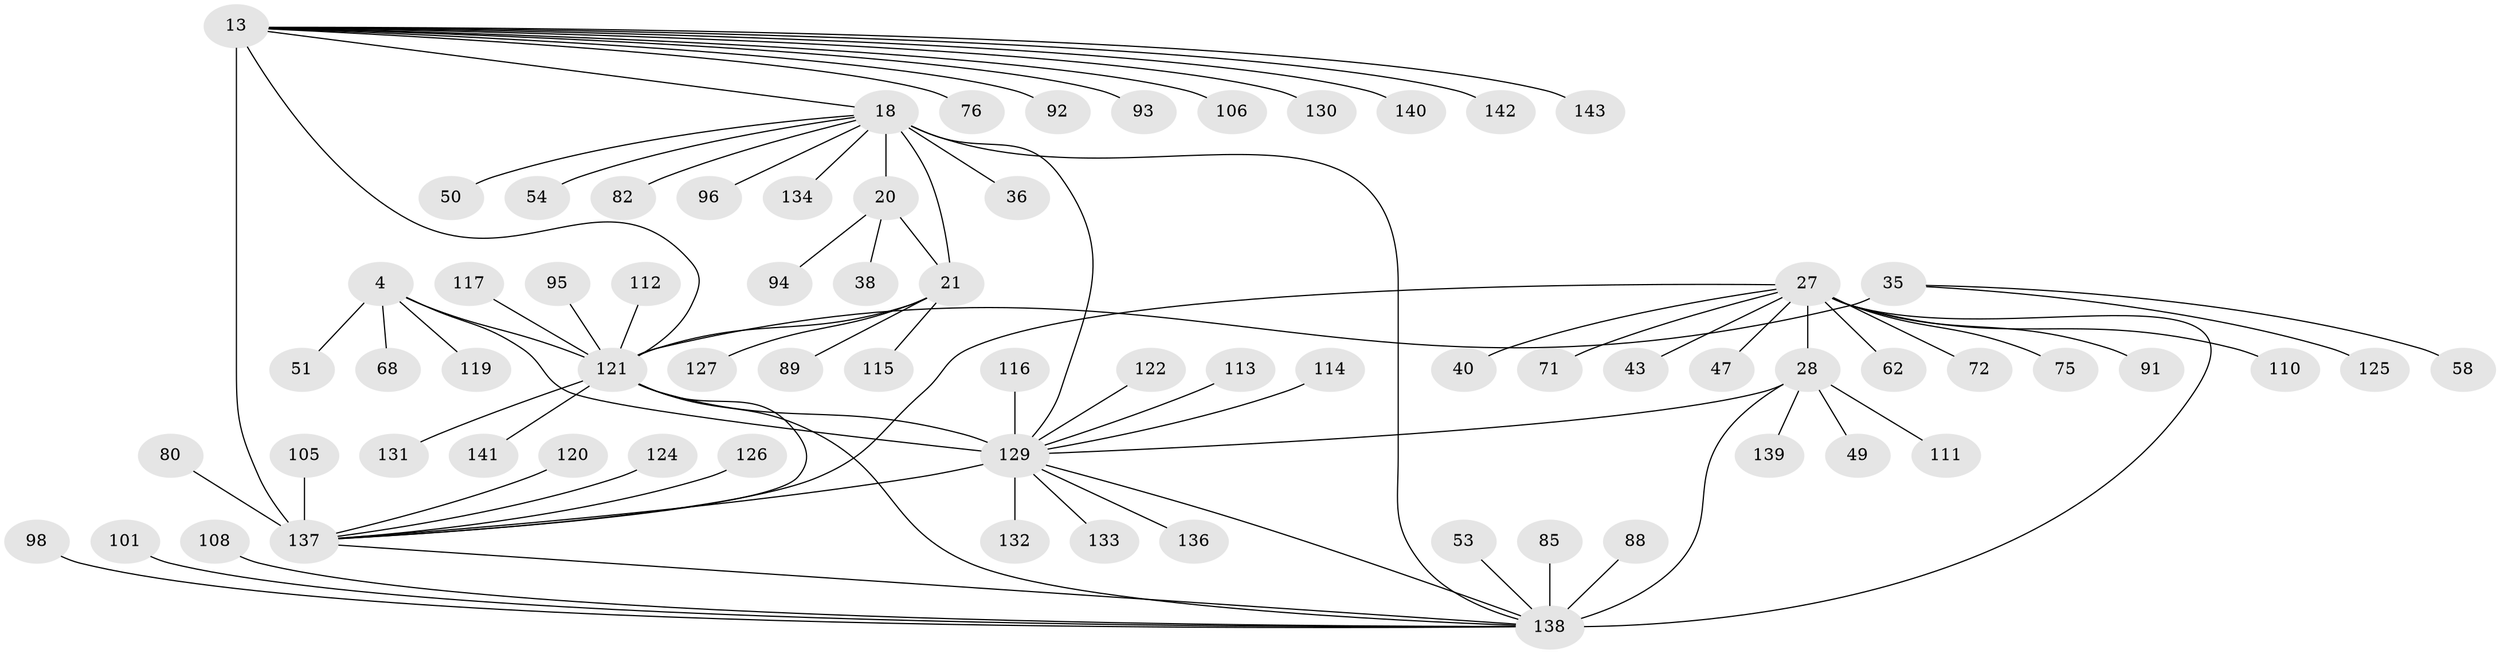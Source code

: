 // original degree distribution, {8: 0.055944055944055944, 10: 0.03496503496503497, 15: 0.006993006993006993, 9: 0.06993006993006994, 11: 0.02097902097902098, 12: 0.02097902097902098, 7: 0.027972027972027972, 13: 0.006993006993006993, 1: 0.5734265734265734, 2: 0.14685314685314685, 3: 0.027972027972027972, 5: 0.006993006993006993}
// Generated by graph-tools (version 1.1) at 2025/55/03/09/25 04:55:18]
// undirected, 71 vertices, 82 edges
graph export_dot {
graph [start="1"]
  node [color=gray90,style=filled];
  4 [super="+1"];
  13 [super="+9+12"];
  18 [super="+16"];
  20 [super="+19"];
  21 [super="+17"];
  27 [super="+26"];
  28 [super="+22"];
  35 [super="+29"];
  36;
  38;
  40;
  43;
  47;
  49;
  50;
  51;
  53;
  54;
  58;
  62;
  68;
  71 [super="+42"];
  72;
  75;
  76;
  80;
  82;
  85;
  88;
  89;
  91;
  92;
  93;
  94 [super="+84"];
  95;
  96;
  98;
  101 [super="+74"];
  105;
  106;
  108;
  110;
  111;
  112;
  113 [super="+65"];
  114;
  115;
  116;
  117;
  119;
  120;
  121 [super="+56+67+78+37+66+69+77"];
  122;
  124;
  125;
  126 [super="+123"];
  127 [super="+118"];
  129 [super="+7+60+79+97+86+90+99+100+6+61+64+102+107+109"];
  130 [super="+128"];
  131;
  132;
  133;
  134;
  136;
  137 [super="+70"];
  138 [super="+135+73+52"];
  139;
  140 [super="+83+87"];
  141;
  142;
  143;
  4 -- 119;
  4 -- 68;
  4 -- 51;
  4 -- 129 [weight=10];
  4 -- 121;
  13 -- 76;
  13 -- 93;
  13 -- 142;
  13 -- 18;
  13 -- 92;
  13 -- 130;
  13 -- 137 [weight=12];
  13 -- 106;
  13 -- 140;
  13 -- 143;
  13 -- 121;
  18 -- 20 [weight=6];
  18 -- 21 [weight=6];
  18 -- 54;
  18 -- 82;
  18 -- 96;
  18 -- 36;
  18 -- 134;
  18 -- 50;
  18 -- 138 [weight=3];
  18 -- 129;
  20 -- 21 [weight=4];
  20 -- 38;
  20 -- 94;
  21 -- 89;
  21 -- 115;
  21 -- 127;
  21 -- 121 [weight=2];
  27 -- 28 [weight=6];
  27 -- 40;
  27 -- 72;
  27 -- 91;
  27 -- 43;
  27 -- 75;
  27 -- 110;
  27 -- 47;
  27 -- 62;
  27 -- 71;
  27 -- 138 [weight=6];
  27 -- 137 [weight=2];
  28 -- 111;
  28 -- 139;
  28 -- 49;
  28 -- 138 [weight=4];
  28 -- 129;
  35 -- 125;
  35 -- 58;
  35 -- 121 [weight=10];
  53 -- 138;
  80 -- 137;
  85 -- 138;
  88 -- 138;
  95 -- 121;
  98 -- 138;
  101 -- 138;
  105 -- 137;
  108 -- 138;
  112 -- 121;
  113 -- 129;
  114 -- 129;
  116 -- 129;
  117 -- 121;
  120 -- 137;
  121 -- 137 [weight=2];
  121 -- 131;
  121 -- 138;
  121 -- 141;
  121 -- 129;
  122 -- 129;
  124 -- 137;
  126 -- 137;
  129 -- 132;
  129 -- 133;
  129 -- 136;
  129 -- 138 [weight=2];
  129 -- 137 [weight=2];
  137 -- 138;
}
